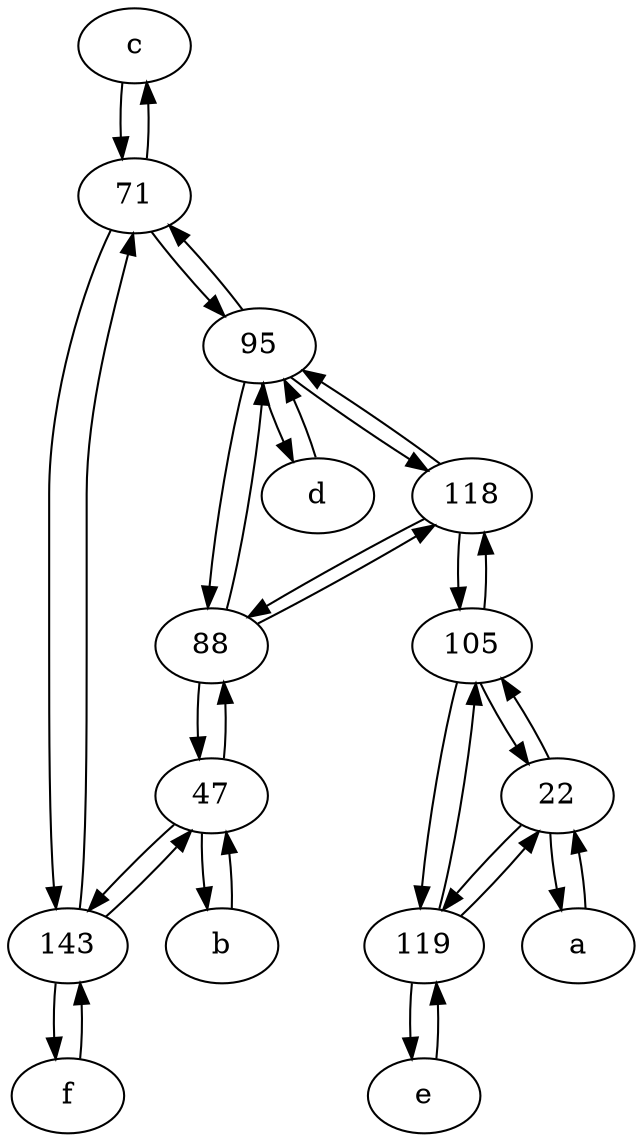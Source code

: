digraph  {
	c [pos="20,10!"];
	118;
	119;
	71;
	143;
	b [pos="50,20!"];
	105;
	88;
	95;
	22;
	f [pos="15,45!"];
	d [pos="20,30!"];
	e [pos="30,50!"];
	47;
	a [pos="40,10!"];
	f -> 143;
	88 -> 95;
	22 -> a;
	71 -> c;
	105 -> 118;
	143 -> f;
	a -> 22;
	22 -> 119;
	22 -> 105;
	95 -> 118;
	119 -> 22;
	119 -> 105;
	71 -> 95;
	119 -> e;
	c -> 71;
	118 -> 95;
	88 -> 47;
	118 -> 88;
	143 -> 71;
	d -> 95;
	47 -> b;
	47 -> 88;
	e -> 119;
	88 -> 118;
	b -> 47;
	95 -> 71;
	71 -> 143;
	105 -> 119;
	105 -> 22;
	47 -> 143;
	143 -> 47;
	95 -> d;
	95 -> 88;
	118 -> 105;

	}